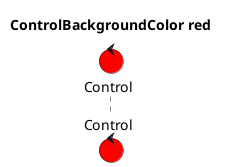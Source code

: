 @startuml
'!include ../../../plantuml-styles/plantuml-ae-skinparam-ex.iuml

skinparam ControlBackgroundColor red

title ControlBackgroundColor red

control Control
@enduml